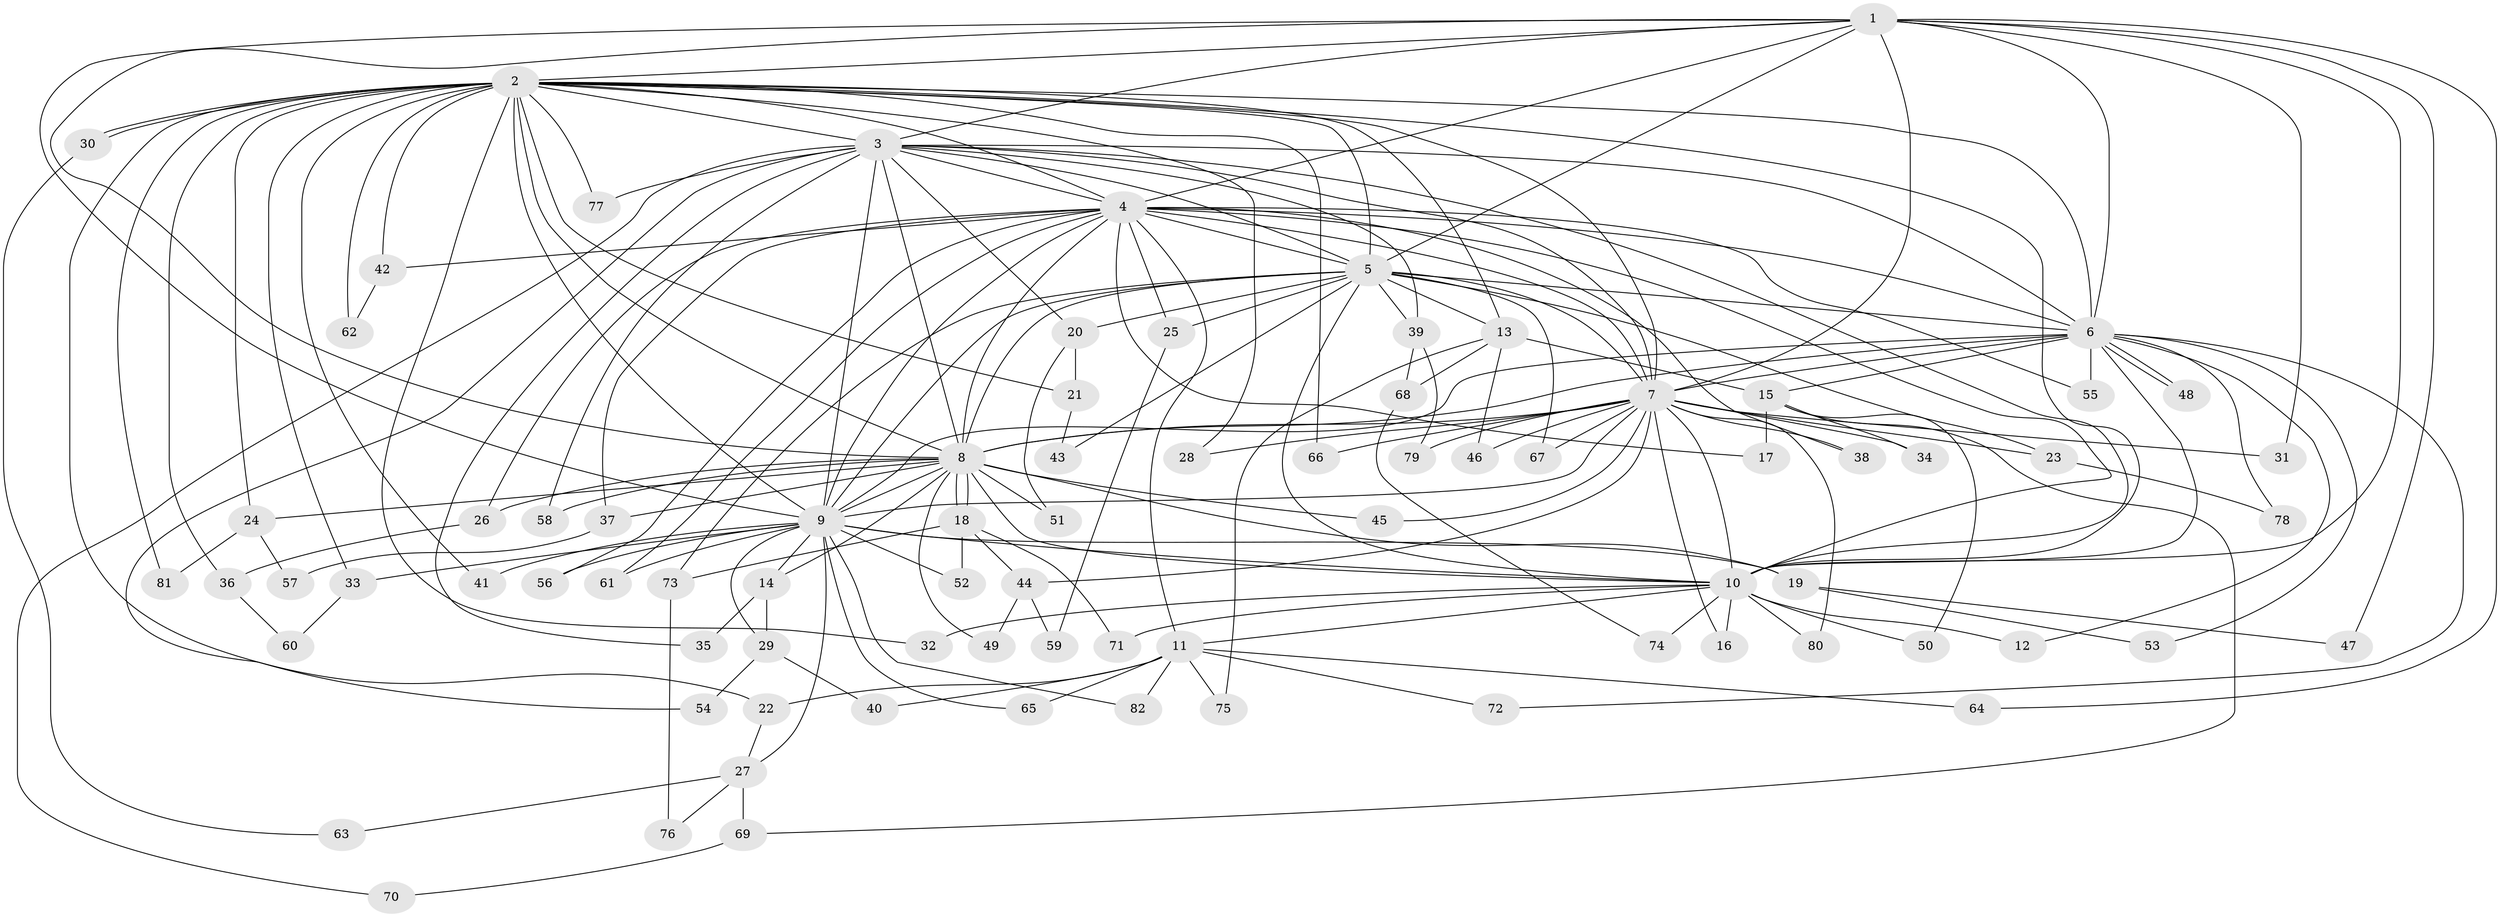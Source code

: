 // coarse degree distribution, {22: 0.03125, 18: 0.03125, 11: 0.03125, 5: 0.03125, 2: 0.4375, 6: 0.0625, 4: 0.0625, 1: 0.1875, 3: 0.125}
// Generated by graph-tools (version 1.1) at 2025/17/03/04/25 18:17:48]
// undirected, 82 vertices, 189 edges
graph export_dot {
graph [start="1"]
  node [color=gray90,style=filled];
  1;
  2;
  3;
  4;
  5;
  6;
  7;
  8;
  9;
  10;
  11;
  12;
  13;
  14;
  15;
  16;
  17;
  18;
  19;
  20;
  21;
  22;
  23;
  24;
  25;
  26;
  27;
  28;
  29;
  30;
  31;
  32;
  33;
  34;
  35;
  36;
  37;
  38;
  39;
  40;
  41;
  42;
  43;
  44;
  45;
  46;
  47;
  48;
  49;
  50;
  51;
  52;
  53;
  54;
  55;
  56;
  57;
  58;
  59;
  60;
  61;
  62;
  63;
  64;
  65;
  66;
  67;
  68;
  69;
  70;
  71;
  72;
  73;
  74;
  75;
  76;
  77;
  78;
  79;
  80;
  81;
  82;
  1 -- 2;
  1 -- 3;
  1 -- 4;
  1 -- 5;
  1 -- 6;
  1 -- 7;
  1 -- 8;
  1 -- 9;
  1 -- 10;
  1 -- 31;
  1 -- 47;
  1 -- 64;
  2 -- 3;
  2 -- 4;
  2 -- 5;
  2 -- 6;
  2 -- 7;
  2 -- 8;
  2 -- 9;
  2 -- 10;
  2 -- 13;
  2 -- 21;
  2 -- 22;
  2 -- 24;
  2 -- 28;
  2 -- 30;
  2 -- 30;
  2 -- 32;
  2 -- 33;
  2 -- 36;
  2 -- 41;
  2 -- 42;
  2 -- 62;
  2 -- 66;
  2 -- 77;
  2 -- 81;
  3 -- 4;
  3 -- 5;
  3 -- 6;
  3 -- 7;
  3 -- 8;
  3 -- 9;
  3 -- 10;
  3 -- 20;
  3 -- 35;
  3 -- 39;
  3 -- 54;
  3 -- 58;
  3 -- 70;
  3 -- 77;
  4 -- 5;
  4 -- 6;
  4 -- 7;
  4 -- 8;
  4 -- 9;
  4 -- 10;
  4 -- 11;
  4 -- 17;
  4 -- 25;
  4 -- 26;
  4 -- 37;
  4 -- 38;
  4 -- 42;
  4 -- 55;
  4 -- 56;
  4 -- 61;
  5 -- 6;
  5 -- 7;
  5 -- 8;
  5 -- 9;
  5 -- 10;
  5 -- 13;
  5 -- 20;
  5 -- 23;
  5 -- 25;
  5 -- 39;
  5 -- 43;
  5 -- 67;
  5 -- 73;
  6 -- 7;
  6 -- 8;
  6 -- 9;
  6 -- 10;
  6 -- 12;
  6 -- 15;
  6 -- 48;
  6 -- 48;
  6 -- 53;
  6 -- 55;
  6 -- 72;
  6 -- 78;
  7 -- 8;
  7 -- 9;
  7 -- 10;
  7 -- 16;
  7 -- 23;
  7 -- 28;
  7 -- 31;
  7 -- 34;
  7 -- 38;
  7 -- 44;
  7 -- 45;
  7 -- 46;
  7 -- 66;
  7 -- 67;
  7 -- 79;
  7 -- 80;
  8 -- 9;
  8 -- 10;
  8 -- 14;
  8 -- 18;
  8 -- 18;
  8 -- 19;
  8 -- 24;
  8 -- 26;
  8 -- 37;
  8 -- 45;
  8 -- 49;
  8 -- 51;
  8 -- 58;
  9 -- 10;
  9 -- 14;
  9 -- 19;
  9 -- 27;
  9 -- 29;
  9 -- 33;
  9 -- 41;
  9 -- 52;
  9 -- 56;
  9 -- 61;
  9 -- 65;
  9 -- 82;
  10 -- 11;
  10 -- 12;
  10 -- 16;
  10 -- 32;
  10 -- 50;
  10 -- 71;
  10 -- 74;
  10 -- 80;
  11 -- 22;
  11 -- 40;
  11 -- 64;
  11 -- 65;
  11 -- 72;
  11 -- 75;
  11 -- 82;
  13 -- 15;
  13 -- 46;
  13 -- 68;
  13 -- 75;
  14 -- 29;
  14 -- 35;
  15 -- 17;
  15 -- 34;
  15 -- 50;
  15 -- 69;
  18 -- 44;
  18 -- 52;
  18 -- 71;
  18 -- 73;
  19 -- 47;
  19 -- 53;
  20 -- 21;
  20 -- 51;
  21 -- 43;
  22 -- 27;
  23 -- 78;
  24 -- 57;
  24 -- 81;
  25 -- 59;
  26 -- 36;
  27 -- 63;
  27 -- 69;
  27 -- 76;
  29 -- 40;
  29 -- 54;
  30 -- 63;
  33 -- 60;
  36 -- 60;
  37 -- 57;
  39 -- 68;
  39 -- 79;
  42 -- 62;
  44 -- 49;
  44 -- 59;
  68 -- 74;
  69 -- 70;
  73 -- 76;
}
